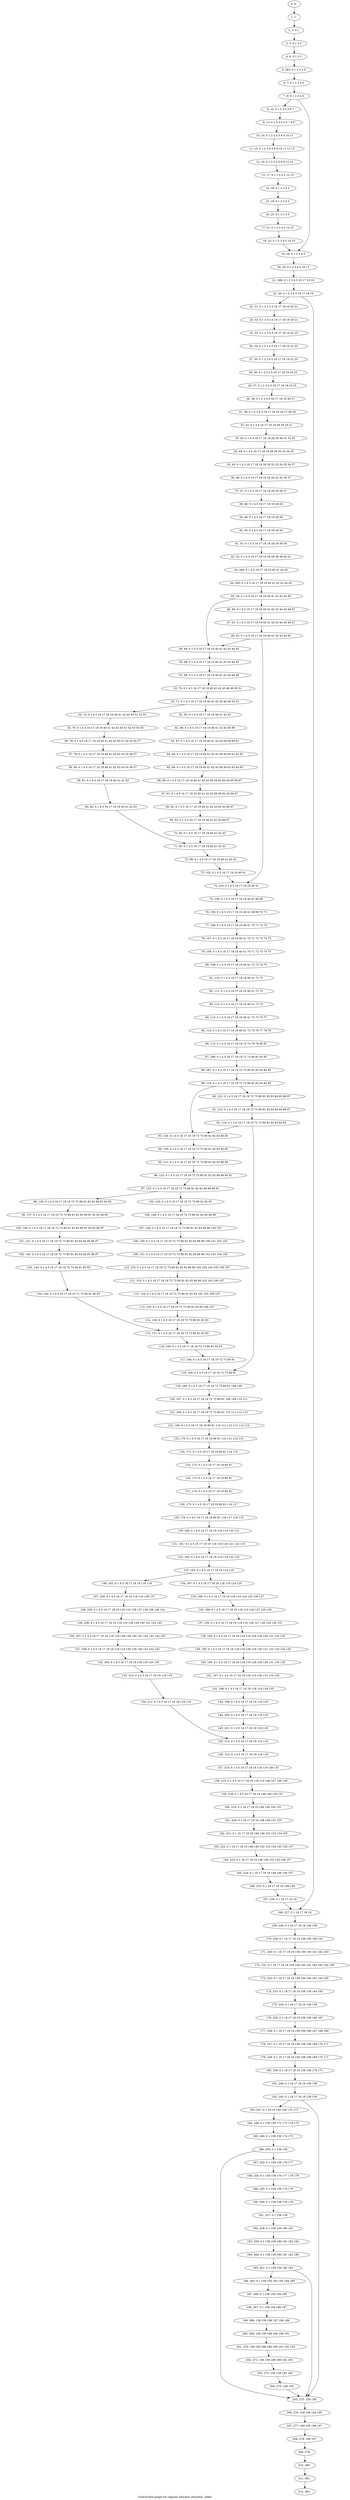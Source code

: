 digraph G {
graph [label="Control-flow-graph for register allocator (function _lsfile)"]
0[label="0, 0: "];
1[label="1, 1: "];
2[label="2, 2: 0 1 "];
3[label="3, 3: 0 1 2 3 "];
4[label="4, 6: 0 1 2 3 "];
5[label="5, 283: 0 1 2 3 4 5 "];
6[label="6, 7: 0 1 2 3 4 5 "];
7[label="7, 8: 0 1 2 3 4 5 "];
8[label="8, 12: 0 1 2 3 4 5 6 7 "];
9[label="9, 13: 0 1 2 3 4 5 6 7 8 9 "];
10[label="10, 14: 0 1 2 3 4 5 8 9 10 11 "];
11[label="11, 15: 0 1 2 3 4 5 8 9 10 11 12 13 "];
12[label="12, 16: 0 1 2 3 4 5 8 9 12 13 "];
13[label="13, 17: 0 1 2 3 4 5 12 13 "];
14[label="14, 18: 0 1 2 3 4 5 "];
15[label="15, 19: 0 1 2 3 4 5 "];
16[label="16, 20: 0 1 2 3 4 5 "];
17[label="17, 21: 0 1 2 3 4 5 14 15 "];
18[label="18, 22: 0 1 2 3 4 5 14 15 "];
19[label="19, 24: 0 1 2 3 4 5 "];
20[label="20, 25: 0 1 2 3 4 5 16 17 "];
21[label="21, 288: 0 1 2 3 4 5 16 17 18 19 "];
22[label="22, 26: 0 1 2 3 4 5 16 17 18 19 "];
23[label="23, 31: 0 1 2 3 4 5 16 17 18 19 20 21 "];
24[label="24, 32: 0 1 2 3 4 5 16 17 18 19 20 21 "];
25[label="25, 33: 0 1 2 3 4 5 16 17 18 19 22 23 "];
26[label="26, 34: 0 1 2 3 4 5 16 17 18 19 22 23 "];
27[label="27, 35: 0 1 2 3 4 5 16 17 18 19 22 23 "];
28[label="28, 36: 0 1 2 3 4 5 16 17 18 19 24 25 "];
29[label="29, 37: 0 1 2 3 4 5 16 17 18 19 24 25 "];
30[label="30, 38: 0 1 2 3 4 5 16 17 18 19 26 27 "];
31[label="31, 39: 0 1 2 3 4 5 16 17 18 19 26 27 28 29 "];
32[label="32, 42: 0 1 4 5 16 17 18 19 28 29 30 31 "];
33[label="33, 43: 0 1 4 5 16 17 18 19 28 29 30 31 32 33 "];
34[label="34, 44: 0 1 4 5 16 17 18 19 28 29 32 33 34 35 "];
35[label="35, 45: 0 1 4 5 16 17 18 19 28 29 32 33 34 35 36 37 "];
36[label="36, 46: 0 1 4 5 16 17 18 19 28 29 32 33 36 37 "];
37[label="37, 47: 0 1 4 5 16 17 18 19 28 29 36 37 "];
38[label="38, 48: 0 1 4 5 16 17 18 19 28 29 "];
39[label="39, 49: 0 1 4 5 16 17 18 19 28 29 "];
40[label="40, 50: 0 1 4 5 16 17 18 19 28 29 "];
41[label="41, 51: 0 1 4 5 16 17 18 19 28 29 38 39 "];
42[label="42, 52: 0 1 4 5 16 17 18 19 28 29 38 39 40 41 "];
43[label="43, 284: 0 1 4 5 16 17 18 19 40 41 42 43 "];
44[label="44, 285: 0 1 4 5 16 17 18 19 40 41 42 43 44 45 "];
45[label="45, 54: 0 1 4 5 16 17 18 19 40 41 42 43 44 45 "];
46[label="46, 60: 0 1 4 5 16 17 18 19 40 41 42 43 44 45 46 47 "];
47[label="47, 61: 0 1 4 5 16 17 18 19 40 41 42 43 44 45 46 47 "];
48[label="48, 62: 0 1 4 5 16 17 18 19 40 41 42 43 44 45 "];
49[label="49, 64: 0 1 4 5 16 17 18 19 40 41 42 43 44 45 "];
50[label="50, 68: 0 1 4 5 16 17 18 19 40 41 42 43 44 45 "];
51[label="51, 69: 0 1 4 5 16 17 18 19 40 41 42 43 48 49 "];
52[label="52, 70: 0 1 4 5 16 17 18 19 40 41 42 43 48 49 50 51 "];
53[label="53, 71: 0 1 4 5 16 17 18 19 40 41 42 43 48 49 50 51 "];
54[label="54, 74: 0 1 4 5 16 17 18 19 40 41 42 43 50 51 52 53 "];
55[label="55, 75: 0 1 4 5 16 17 18 19 40 41 42 43 50 51 52 53 54 55 "];
56[label="56, 78: 0 1 4 5 16 17 18 19 40 41 42 43 50 51 54 55 56 57 "];
57[label="57, 79: 0 1 4 5 16 17 18 19 40 41 42 43 54 55 56 57 "];
58[label="58, 80: 0 1 4 5 16 17 18 19 40 41 42 43 54 55 56 57 "];
59[label="59, 81: 0 1 4 5 16 17 18 19 40 41 42 43 "];
60[label="60, 82: 0 1 4 5 16 17 18 19 40 41 42 43 "];
61[label="61, 83: 0 1 4 5 16 17 18 19 40 41 42 43 "];
62[label="62, 86: 0 1 4 5 16 17 18 19 40 41 42 43 58 59 "];
63[label="63, 87: 0 1 4 5 16 17 18 19 40 41 42 43 58 59 60 61 "];
64[label="64, 88: 0 1 4 5 16 17 18 19 40 41 42 43 58 59 60 61 62 63 "];
65[label="65, 89: 0 1 4 5 16 17 18 19 40 41 42 43 58 59 62 63 64 65 "];
66[label="66, 90: 0 1 4 5 16 17 18 19 40 41 42 43 58 59 62 63 64 65 66 67 "];
67[label="67, 91: 0 1 4 5 16 17 18 19 40 41 42 43 58 59 62 63 66 67 "];
68[label="68, 92: 0 1 4 5 16 17 18 19 40 41 42 43 62 63 66 67 "];
69[label="69, 93: 0 1 4 5 16 17 18 19 40 41 42 43 66 67 "];
70[label="70, 94: 0 1 4 5 16 17 18 19 40 41 42 43 "];
71[label="71, 95: 0 1 4 5 16 17 18 19 40 41 42 43 "];
72[label="72, 98: 0 1 4 5 16 17 18 19 40 41 42 43 "];
73[label="73, 102: 0 1 4 5 16 17 18 19 40 41 "];
74[label="74, 103: 0 1 4 5 16 17 18 19 40 41 "];
75[label="75, 104: 0 1 4 5 16 17 18 19 40 41 68 69 "];
76[label="76, 105: 0 1 4 5 16 17 18 19 40 41 68 69 70 71 "];
77[label="77, 106: 0 1 4 5 16 17 18 19 40 41 70 71 72 73 "];
78[label="78, 107: 0 1 4 5 16 17 18 19 40 41 70 71 72 73 74 75 "];
79[label="79, 108: 0 1 4 5 16 17 18 19 40 41 70 71 72 73 74 75 "];
80[label="80, 109: 0 1 4 5 16 17 18 19 40 41 72 73 74 75 "];
81[label="81, 110: 0 1 4 5 16 17 18 19 40 41 72 73 "];
82[label="82, 111: 0 1 4 5 16 17 18 19 40 41 72 73 "];
83[label="83, 112: 0 1 4 5 16 17 18 19 40 41 72 73 "];
84[label="84, 113: 0 1 4 5 16 17 18 19 40 41 72 73 76 77 "];
85[label="85, 114: 0 1 4 5 16 17 18 19 40 41 72 73 76 77 78 79 "];
86[label="86, 115: 0 1 4 5 16 17 18 19 72 73 78 79 80 81 "];
87[label="87, 286: 0 1 4 5 16 17 18 19 72 73 80 81 82 83 "];
88[label="88, 287: 0 1 4 5 16 17 18 19 72 73 80 81 82 83 84 85 "];
89[label="89, 116: 0 1 4 5 16 17 18 19 72 73 80 81 82 83 84 85 "];
90[label="90, 122: 0 1 4 5 16 17 18 19 72 73 80 81 82 83 84 85 86 87 "];
91[label="91, 123: 0 1 4 5 16 17 18 19 72 73 80 81 82 83 84 85 86 87 "];
92[label="92, 124: 0 1 4 5 16 17 18 19 72 73 80 81 82 83 84 85 "];
93[label="93, 126: 0 1 4 5 16 17 18 19 72 73 80 81 82 83 84 85 "];
94[label="94, 130: 0 1 4 5 16 17 18 19 72 73 80 81 82 83 84 85 "];
95[label="95, 131: 0 1 4 5 16 17 18 19 72 73 80 81 82 83 88 89 "];
96[label="96, 132: 0 1 4 5 16 17 18 19 72 73 80 81 82 83 88 89 90 91 "];
97[label="97, 133: 0 1 4 5 16 17 18 19 72 73 80 81 82 83 88 89 90 91 "];
98[label="98, 136: 0 1 4 5 16 17 18 19 72 73 80 81 82 83 90 91 92 93 "];
99[label="99, 137: 0 1 4 5 16 17 18 19 72 73 80 81 82 83 90 91 92 93 94 95 "];
100[label="100, 140: 0 1 4 5 16 17 18 19 72 73 80 81 82 83 90 91 94 95 96 97 "];
101[label="101, 141: 0 1 4 5 16 17 18 19 72 73 80 81 82 83 94 95 96 97 "];
102[label="102, 142: 0 1 4 5 16 17 18 19 72 73 80 81 82 83 94 95 96 97 "];
103[label="103, 143: 0 1 4 5 16 17 18 19 72 73 80 81 82 83 "];
104[label="104, 144: 0 1 4 5 16 17 18 19 72 73 80 81 82 83 "];
105[label="105, 145: 0 1 4 5 16 17 18 19 72 73 80 81 82 83 "];
106[label="106, 148: 0 1 4 5 16 17 18 19 72 73 80 81 82 83 98 99 "];
107[label="107, 149: 0 1 4 5 16 17 18 19 72 73 80 81 82 83 98 99 100 101 "];
108[label="108, 150: 0 1 4 5 16 17 18 19 72 73 80 81 82 83 98 99 100 101 102 103 "];
109[label="109, 151: 0 1 4 5 16 17 18 19 72 73 80 81 82 83 98 99 102 103 104 105 "];
110[label="110, 152: 0 1 4 5 16 17 18 19 72 73 80 81 82 83 98 99 102 103 104 105 106 107 "];
111[label="111, 153: 0 1 4 5 16 17 18 19 72 73 80 81 82 83 98 99 102 103 106 107 "];
112[label="112, 154: 0 1 4 5 16 17 18 19 72 73 80 81 82 83 102 103 106 107 "];
113[label="113, 155: 0 1 4 5 16 17 18 19 72 73 80 81 82 83 106 107 "];
114[label="114, 156: 0 1 4 5 16 17 18 19 72 73 80 81 82 83 "];
115[label="115, 157: 0 1 4 5 16 17 18 19 72 73 80 81 82 83 "];
116[label="116, 160: 0 1 4 5 16 17 18 19 72 73 80 81 82 83 "];
117[label="117, 164: 0 1 4 5 16 17 18 19 72 73 80 81 "];
118[label="118, 165: 0 1 4 5 16 17 18 19 72 73 80 81 "];
119[label="119, 166: 0 1 4 5 16 17 18 19 72 73 80 81 108 109 "];
120[label="120, 167: 0 1 4 5 16 17 18 19 72 73 80 81 108 109 110 111 "];
121[label="121, 168: 0 1 4 5 16 17 18 19 72 73 80 81 110 111 112 113 "];
122[label="122, 169: 0 1 4 5 16 17 18 19 80 81 110 111 112 113 114 115 "];
123[label="123, 170: 0 1 4 5 16 17 18 19 80 81 110 111 114 115 "];
124[label="124, 171: 0 1 4 5 16 17 18 19 80 81 114 115 "];
125[label="125, 172: 0 1 4 5 16 17 18 19 80 81 "];
126[label="126, 173: 0 1 4 5 16 17 18 19 80 81 "];
127[label="127, 174: 0 1 4 5 16 17 18 19 80 81 "];
128[label="128, 175: 0 1 4 5 16 17 18 19 80 81 116 117 "];
129[label="129, 176: 0 1 4 5 16 17 18 19 80 81 116 117 118 119 "];
130[label="130, 180: 0 1 4 5 16 17 18 19 118 119 120 121 "];
131[label="131, 181: 0 1 4 5 16 17 18 19 118 119 120 121 122 123 "];
132[label="132, 182: 0 1 4 5 16 17 18 19 118 119 122 123 "];
133[label="133, 183: 0 1 4 5 16 17 18 19 118 119 "];
134[label="134, 187: 0 1 4 5 16 17 18 19 118 119 124 125 "];
135[label="135, 188: 0 1 4 5 16 17 18 19 118 119 124 125 126 127 "];
136[label="136, 189: 0 1 4 5 16 17 18 19 118 119 126 127 128 129 "];
137[label="137, 193: 0 1 4 5 16 17 18 19 118 119 126 127 128 129 130 131 "];
138[label="138, 194: 0 1 4 5 16 17 18 19 118 119 128 129 130 131 132 133 "];
139[label="139, 195: 0 1 4 5 16 17 18 19 118 119 128 129 130 131 132 133 134 135 "];
140[label="140, 196: 0 1 4 5 16 17 18 19 118 119 128 129 130 131 134 135 "];
141[label="141, 197: 0 1 4 5 16 17 18 19 118 119 130 131 134 135 "];
142[label="142, 198: 0 1 4 5 16 17 18 19 118 119 134 135 "];
143[label="143, 199: 0 1 4 5 16 17 18 19 118 119 "];
144[label="144, 200: 0 1 4 5 16 17 18 19 118 119 "];
145[label="145, 201: 0 1 4 5 16 17 18 19 118 119 "];
146[label="146, 202: 0 1 4 5 16 17 18 19 118 119 "];
147[label="147, 204: 0 1 4 5 16 17 18 19 118 119 136 137 "];
148[label="148, 205: 0 1 4 5 16 17 18 19 118 119 136 137 138 139 140 141 "];
149[label="149, 206: 0 1 4 5 16 17 18 19 118 119 138 139 140 141 142 143 "];
150[label="150, 207: 0 1 4 5 16 17 18 19 118 119 138 139 140 141 142 143 144 145 "];
151[label="151, 208: 0 1 4 5 16 17 18 19 118 119 138 139 140 141 144 145 "];
152[label="152, 209: 0 1 4 5 16 17 18 19 118 119 144 145 "];
153[label="153, 210: 0 1 4 5 16 17 18 19 118 119 "];
154[label="154, 211: 0 1 4 5 16 17 18 19 118 119 "];
155[label="155, 212: 0 1 4 5 16 17 18 19 118 119 "];
156[label="156, 213: 0 1 4 5 16 17 18 19 118 119 "];
157[label="157, 214: 0 1 4 5 16 17 18 19 118 119 146 147 "];
158[label="158, 215: 0 1 4 5 16 17 18 19 118 119 146 147 148 149 "];
159[label="159, 218: 0 1 4 5 16 17 18 19 148 149 150 151 "];
160[label="160, 219: 0 1 16 17 18 19 148 149 150 151 "];
161[label="161, 220: 0 1 16 17 18 19 148 149 152 153 "];
162[label="162, 221: 0 1 16 17 18 19 148 149 152 153 154 155 "];
163[label="163, 222: 0 1 16 17 18 19 148 149 152 153 154 155 156 157 "];
164[label="164, 223: 0 1 16 17 18 19 148 149 152 153 156 157 "];
165[label="165, 224: 0 1 16 17 18 19 148 149 156 157 "];
166[label="166, 225: 0 1 16 17 18 19 148 149 "];
167[label="167, 226: 0 1 16 17 18 19 "];
168[label="168, 227: 0 1 16 17 18 19 "];
169[label="169, 228: 0 1 16 17 18 19 158 159 "];
170[label="170, 229: 0 1 16 17 18 19 158 159 160 161 "];
171[label="171, 230: 0 1 16 17 18 19 158 159 160 161 162 163 "];
172[label="172, 231: 0 1 16 17 18 19 158 159 160 161 162 163 164 165 "];
173[label="173, 232: 0 1 16 17 18 19 158 159 160 161 164 165 "];
174[label="174, 233: 0 1 16 17 18 19 158 159 164 165 "];
175[label="175, 234: 0 1 16 17 18 19 158 159 "];
176[label="176, 235: 0 1 16 17 18 19 158 159 166 167 "];
177[label="177, 236: 0 1 16 17 18 19 158 159 166 167 168 169 "];
178[label="178, 237: 0 1 16 17 18 19 158 159 168 169 170 171 "];
179[label="179, 238: 0 1 16 17 18 19 158 159 168 169 170 171 "];
180[label="180, 239: 0 1 16 17 18 19 158 159 170 171 "];
181[label="181, 240: 0 1 16 17 18 19 158 159 "];
182[label="182, 242: 0 1 16 17 18 19 158 159 "];
183[label="183, 247: 0 1 18 19 158 159 172 173 "];
184[label="184, 248: 0 1 158 159 172 173 174 175 "];
185[label="185, 249: 0 1 158 159 174 175 "];
186[label="186, 250: 0 1 158 159 "];
187[label="187, 253: 0 1 158 159 176 177 "];
188[label="188, 254: 0 1 158 159 176 177 178 179 "];
189[label="189, 255: 0 1 158 159 178 179 "];
190[label="190, 256: 0 1 158 159 178 179 "];
191[label="191, 257: 0 1 158 159 "];
192[label="192, 258: 0 1 158 159 180 181 "];
193[label="193, 259: 0 1 158 159 180 181 182 183 "];
194[label="194, 260: 0 1 158 159 180 181 182 183 "];
195[label="195, 261: 0 1 158 159 182 183 "];
196[label="196, 265: 0 1 158 159 182 183 184 185 "];
197[label="197, 266: 0 1 158 159 184 185 "];
198[label="198, 267: 0 1 158 159 186 187 "];
199[label="199, 268: 158 159 186 187 188 189 "];
200[label="200, 269: 158 159 188 189 190 191 "];
201[label="201, 270: 158 159 188 189 190 191 192 193 "];
202[label="202, 271: 158 159 188 189 192 193 "];
203[label="203, 272: 158 159 192 193 "];
204[label="204, 273: 158 159 "];
205[label="205, 275: 158 159 "];
206[label="206, 276: 158 159 194 195 "];
207[label="207, 277: 194 195 196 197 "];
208[label="208, 278: 196 197 "];
209[label="209, 279: "];
210[label="210, 280: "];
211[label="211, 281: "];
212[label="212, 282: "];
0->1 ;
1->2 ;
2->3 ;
3->4 ;
4->5 ;
5->6 ;
6->7 ;
7->8 ;
7->19 ;
8->9 ;
9->10 ;
10->11 ;
11->12 ;
12->13 ;
13->14 ;
14->15 ;
15->16 ;
16->17 ;
17->18 ;
18->19 ;
19->20 ;
20->21 ;
21->22 ;
22->23 ;
22->168 ;
23->24 ;
24->25 ;
25->26 ;
26->27 ;
27->28 ;
28->29 ;
29->30 ;
30->31 ;
31->32 ;
32->33 ;
33->34 ;
34->35 ;
35->36 ;
36->37 ;
37->38 ;
38->39 ;
39->40 ;
40->41 ;
41->42 ;
42->43 ;
43->44 ;
44->45 ;
45->46 ;
45->49 ;
46->47 ;
47->48 ;
48->49 ;
48->74 ;
49->50 ;
50->51 ;
51->52 ;
52->53 ;
53->54 ;
53->61 ;
54->55 ;
55->56 ;
56->57 ;
57->58 ;
58->59 ;
59->60 ;
60->71 ;
61->62 ;
62->63 ;
63->64 ;
64->65 ;
65->66 ;
66->67 ;
67->68 ;
68->69 ;
69->70 ;
70->71 ;
71->72 ;
72->73 ;
73->74 ;
74->75 ;
75->76 ;
76->77 ;
77->78 ;
78->79 ;
79->80 ;
80->81 ;
81->82 ;
82->83 ;
83->84 ;
84->85 ;
85->86 ;
86->87 ;
87->88 ;
88->89 ;
89->90 ;
89->93 ;
90->91 ;
91->92 ;
92->93 ;
92->118 ;
93->94 ;
94->95 ;
95->96 ;
96->97 ;
97->98 ;
97->105 ;
98->99 ;
99->100 ;
100->101 ;
101->102 ;
102->103 ;
103->104 ;
104->115 ;
105->106 ;
106->107 ;
107->108 ;
108->109 ;
109->110 ;
110->111 ;
111->112 ;
112->113 ;
113->114 ;
114->115 ;
115->116 ;
116->117 ;
117->118 ;
118->119 ;
119->120 ;
120->121 ;
121->122 ;
122->123 ;
123->124 ;
124->125 ;
125->126 ;
126->127 ;
127->128 ;
128->129 ;
129->130 ;
130->131 ;
131->132 ;
132->133 ;
133->134 ;
133->146 ;
134->135 ;
135->136 ;
136->137 ;
137->138 ;
138->139 ;
139->140 ;
140->141 ;
141->142 ;
142->143 ;
143->144 ;
144->145 ;
145->155 ;
146->147 ;
147->148 ;
148->149 ;
149->150 ;
150->151 ;
151->152 ;
152->153 ;
153->154 ;
154->155 ;
155->156 ;
156->157 ;
157->158 ;
158->159 ;
159->160 ;
160->161 ;
161->162 ;
162->163 ;
163->164 ;
164->165 ;
165->166 ;
166->167 ;
167->168 ;
168->169 ;
169->170 ;
170->171 ;
171->172 ;
172->173 ;
173->174 ;
174->175 ;
175->176 ;
176->177 ;
177->178 ;
178->179 ;
179->180 ;
180->181 ;
181->182 ;
182->183 ;
182->205 ;
183->184 ;
184->185 ;
185->186 ;
186->187 ;
186->205 ;
187->188 ;
188->189 ;
189->190 ;
190->191 ;
191->192 ;
192->193 ;
193->194 ;
194->195 ;
195->196 ;
195->205 ;
196->197 ;
197->198 ;
198->199 ;
199->200 ;
200->201 ;
201->202 ;
202->203 ;
203->204 ;
204->205 ;
205->206 ;
206->207 ;
207->208 ;
208->209 ;
209->210 ;
210->211 ;
211->212 ;
}
